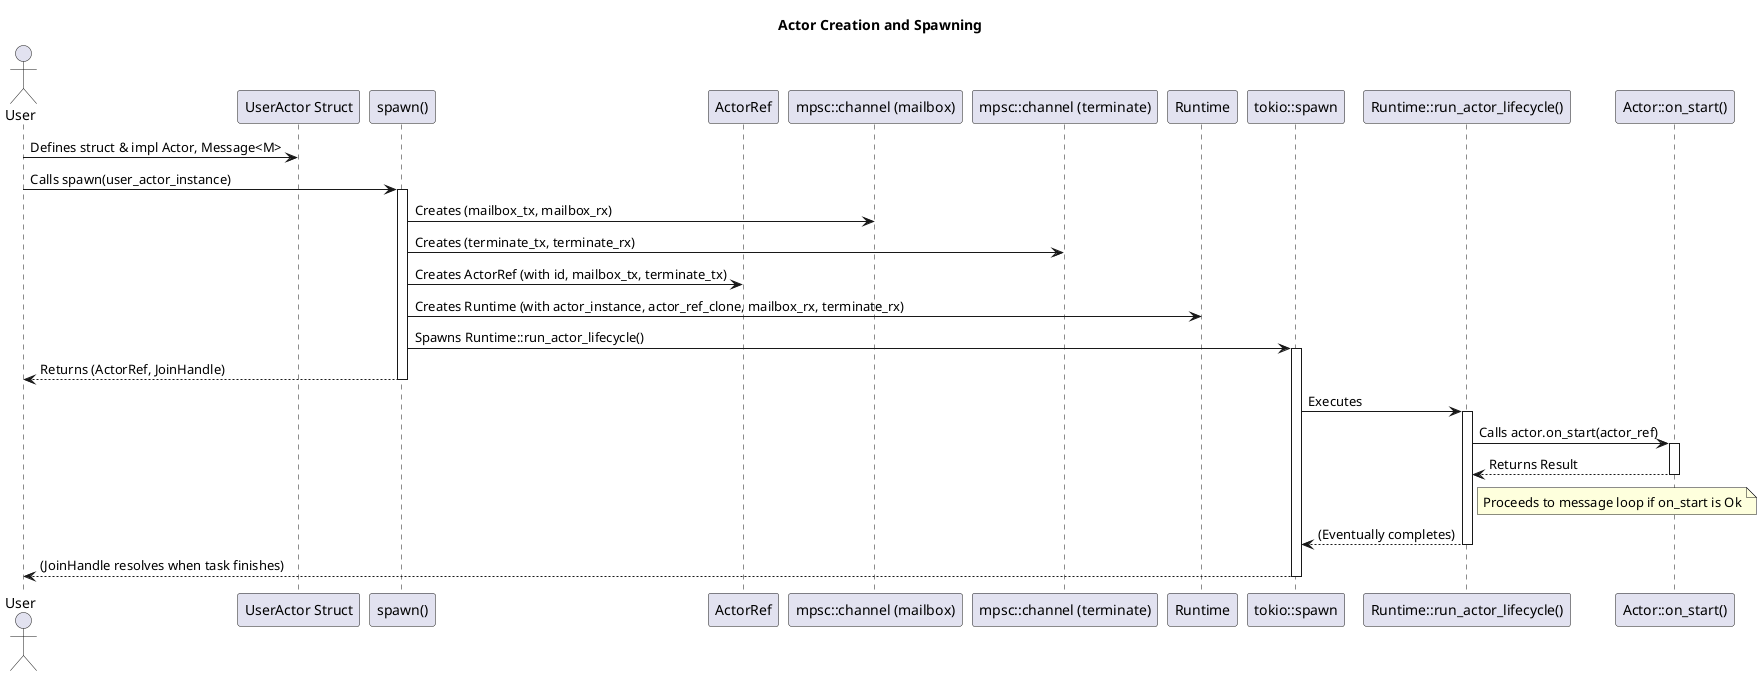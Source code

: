 @startuml Actor Cration and Spawning
title Actor Creation and Spawning

actor User
participant "UserActor Struct" as UserActor
participant "spawn()" as spawn_func
participant "ActorRef" as ActorRef_type
participant "mpsc::channel (mailbox)" as MailboxChannel
participant "mpsc::channel (terminate)" as TerminateChannel
participant "Runtime" as Runtime_type
participant "tokio::spawn" as tokio_spawn
participant "Runtime::run_actor_lifecycle()" as run_lifecycle
participant "Actor::on_start()" as on_start_method

User -> UserActor: Defines struct & impl Actor, Message<M>
User -> spawn_func: Calls spawn(user_actor_instance)
activate spawn_func

spawn_func -> MailboxChannel: Creates (mailbox_tx, mailbox_rx)
spawn_func -> TerminateChannel: Creates (terminate_tx, terminate_rx)
spawn_func -> ActorRef_type: Creates ActorRef (with id, mailbox_tx, terminate_tx)
spawn_func -> Runtime_type: Creates Runtime (with actor_instance, actor_ref_clone, mailbox_rx, terminate_rx)
spawn_func -> tokio_spawn: Spawns Runtime::run_actor_lifecycle()
activate tokio_spawn
spawn_func --> User: Returns (ActorRef, JoinHandle)
deactivate spawn_func

tokio_spawn -> run_lifecycle: Executes
activate run_lifecycle
run_lifecycle -> on_start_method: Calls actor.on_start(actor_ref)
activate on_start_method
on_start_method --> run_lifecycle: Returns Result
deactivate on_start_method
note right of run_lifecycle: Proceeds to message loop if on_start is Ok

run_lifecycle --> tokio_spawn: (Eventually completes)
deactivate run_lifecycle
tokio_spawn --> User: (JoinHandle resolves when task finishes)
deactivate tokio_spawn

@enduml